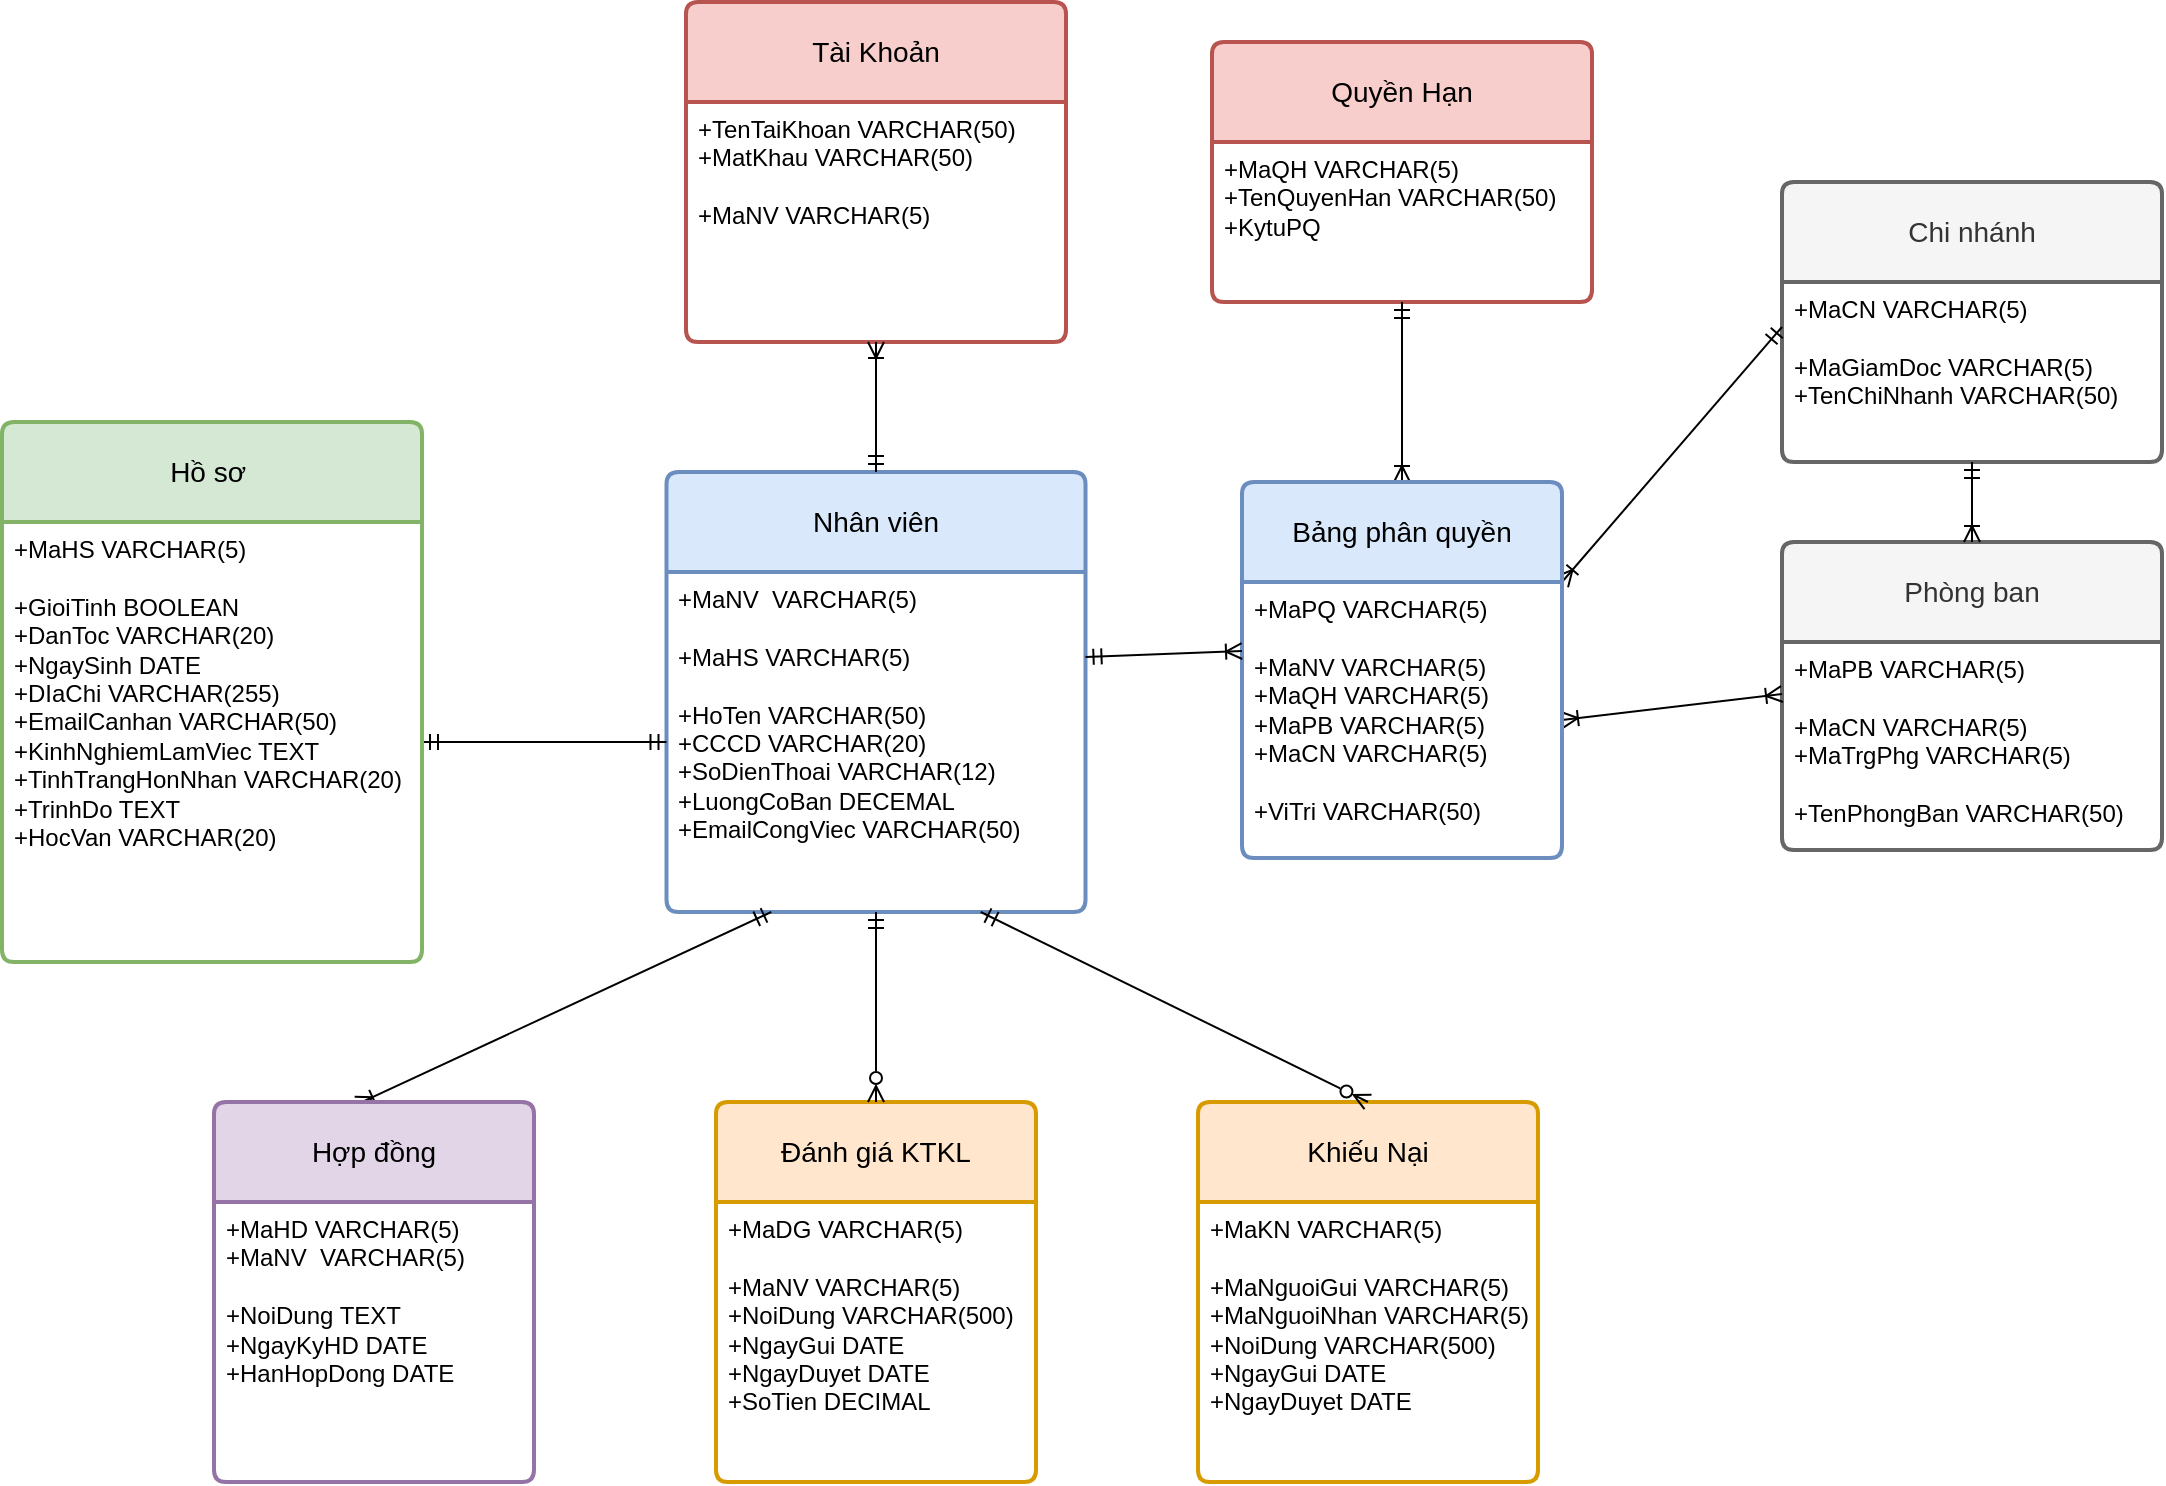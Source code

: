 <mxfile version="22.1.2" type="github">
  <diagram id="C5RBs43oDa-KdzZeNtuy" name="Page-1">
    <mxGraphModel dx="1313" dy="731" grid="1" gridSize="10" guides="1" tooltips="1" connect="1" arrows="1" fold="1" page="1" pageScale="1" pageWidth="1654" pageHeight="1169" math="0" shadow="0">
      <root>
        <mxCell id="WIyWlLk6GJQsqaUBKTNV-0" />
        <mxCell id="WIyWlLk6GJQsqaUBKTNV-1" parent="WIyWlLk6GJQsqaUBKTNV-0" />
        <mxCell id="ZNPZ2HFQagIpgvbCFuVt-0" value="Tài Khoản" style="swimlane;childLayout=stackLayout;horizontal=1;startSize=50;horizontalStack=0;rounded=1;fontSize=14;fontStyle=0;strokeWidth=2;resizeParent=0;resizeLast=1;shadow=0;dashed=0;align=center;arcSize=4;whiteSpace=wrap;html=1;fillColor=#f8cecc;strokeColor=#b85450;" parent="WIyWlLk6GJQsqaUBKTNV-1" vertex="1">
          <mxGeometry x="742" y="200" width="190" height="170" as="geometry" />
        </mxCell>
        <mxCell id="ZNPZ2HFQagIpgvbCFuVt-1" value="+TenTaiKhoan VARCHAR(50)&lt;br&gt;+MatKhau VARCHAR(50)&lt;br&gt;&lt;br&gt;+MaNV VARCHAR(5)" style="align=left;strokeColor=none;fillColor=none;spacingLeft=4;fontSize=12;verticalAlign=top;resizable=0;rotatable=0;part=1;html=1;" parent="ZNPZ2HFQagIpgvbCFuVt-0" vertex="1">
          <mxGeometry y="50" width="190" height="120" as="geometry" />
        </mxCell>
        <mxCell id="ZNPZ2HFQagIpgvbCFuVt-3" value="Quyền Hạn" style="swimlane;childLayout=stackLayout;horizontal=1;startSize=50;horizontalStack=0;rounded=1;fontSize=14;fontStyle=0;strokeWidth=2;resizeParent=0;resizeLast=1;shadow=0;dashed=0;align=center;arcSize=4;whiteSpace=wrap;html=1;fillColor=#f8cecc;strokeColor=#b85450;" parent="WIyWlLk6GJQsqaUBKTNV-1" vertex="1">
          <mxGeometry x="1005" y="220" width="190" height="130" as="geometry" />
        </mxCell>
        <mxCell id="ZNPZ2HFQagIpgvbCFuVt-4" value="+MaQH VARCHAR(5)&lt;br&gt;+TenQuyenHan VARCHAR(50)&lt;br&gt;+KytuPQ" style="align=left;strokeColor=none;fillColor=none;spacingLeft=4;fontSize=12;verticalAlign=top;resizable=0;rotatable=0;part=1;html=1;" parent="ZNPZ2HFQagIpgvbCFuVt-3" vertex="1">
          <mxGeometry y="50" width="190" height="80" as="geometry" />
        </mxCell>
        <mxCell id="ZNPZ2HFQagIpgvbCFuVt-6" value="" style="fontSize=12;html=1;endArrow=ERoneToMany;startArrow=ERmandOne;rounded=0;exitX=0.5;exitY=1;exitDx=0;exitDy=0;entryX=0.5;entryY=0;entryDx=0;entryDy=0;" parent="WIyWlLk6GJQsqaUBKTNV-1" source="ZNPZ2HFQagIpgvbCFuVt-4" target="vgs33g2SCVEM4h5miIkI-0" edge="1">
          <mxGeometry width="100" height="100" relative="1" as="geometry">
            <mxPoint x="622" y="260" as="sourcePoint" />
            <mxPoint x="740" y="230" as="targetPoint" />
          </mxGeometry>
        </mxCell>
        <mxCell id="ZNPZ2HFQagIpgvbCFuVt-7" value="Nhân viên" style="swimlane;childLayout=stackLayout;horizontal=1;startSize=50;horizontalStack=0;rounded=1;fontSize=14;fontStyle=0;strokeWidth=2;resizeParent=0;resizeLast=1;shadow=0;dashed=0;align=center;arcSize=4;whiteSpace=wrap;html=1;fillColor=#dae8fc;strokeColor=#6c8ebf;" parent="WIyWlLk6GJQsqaUBKTNV-1" vertex="1">
          <mxGeometry x="732.25" y="435" width="209.5" height="220" as="geometry">
            <mxRectangle x="95" y="345" width="100" height="50" as="alternateBounds" />
          </mxGeometry>
        </mxCell>
        <mxCell id="ZNPZ2HFQagIpgvbCFuVt-8" value="+MaNV&amp;nbsp; VARCHAR(5)&lt;br&gt;&lt;br&gt;+MaHS VARCHAR(5)&lt;br&gt;&lt;br&gt;+HoTen VARCHAR(50)&lt;br&gt;+CCCD VARCHAR(20)&lt;br&gt;+SoDienThoai VARCHAR(12)&lt;br style=&quot;border-color: var(--border-color);&quot;&gt;+LuongCoBan DECEMAL&lt;br style=&quot;border-color: var(--border-color);&quot;&gt;+EmailCongViec VARCHAR(50)" style="align=left;strokeColor=none;fillColor=none;spacingLeft=4;fontSize=12;verticalAlign=top;resizable=0;rotatable=0;part=1;html=1;" parent="ZNPZ2HFQagIpgvbCFuVt-7" vertex="1">
          <mxGeometry y="50" width="209.5" height="170" as="geometry" />
        </mxCell>
        <mxCell id="ZNPZ2HFQagIpgvbCFuVt-9" value="Phòng ban" style="swimlane;childLayout=stackLayout;horizontal=1;startSize=50;horizontalStack=0;rounded=1;fontSize=14;fontStyle=0;strokeWidth=2;resizeParent=0;resizeLast=1;shadow=0;dashed=0;align=center;arcSize=4;whiteSpace=wrap;html=1;fillColor=#f5f5f5;strokeColor=#666666;fontColor=#333333;" parent="WIyWlLk6GJQsqaUBKTNV-1" vertex="1">
          <mxGeometry x="1290" y="470" width="190" height="154" as="geometry" />
        </mxCell>
        <mxCell id="ZNPZ2HFQagIpgvbCFuVt-10" value="+MaPB VARCHAR(5)&lt;br&gt;&lt;br&gt;+MaCN VARCHAR(5)&lt;br&gt;+MaTrgPhg VARCHAR(5)&lt;br&gt;&lt;br&gt;+TenPhongBan VARCHAR(50)" style="align=left;strokeColor=none;fillColor=none;spacingLeft=4;fontSize=12;verticalAlign=top;resizable=0;rotatable=0;part=1;html=1;" parent="ZNPZ2HFQagIpgvbCFuVt-9" vertex="1">
          <mxGeometry y="50" width="190" height="104" as="geometry" />
        </mxCell>
        <mxCell id="ZNPZ2HFQagIpgvbCFuVt-11" value="Chi nhánh" style="swimlane;childLayout=stackLayout;horizontal=1;startSize=50;horizontalStack=0;rounded=1;fontSize=14;fontStyle=0;strokeWidth=2;resizeParent=0;resizeLast=1;shadow=0;dashed=0;align=center;arcSize=4;whiteSpace=wrap;html=1;fillColor=#f5f5f5;strokeColor=#666666;fontColor=#333333;" parent="WIyWlLk6GJQsqaUBKTNV-1" vertex="1">
          <mxGeometry x="1290" y="290" width="190" height="140" as="geometry" />
        </mxCell>
        <mxCell id="ZNPZ2HFQagIpgvbCFuVt-12" value="+MaCN VARCHAR(5)&lt;br&gt;&lt;br&gt;+MaGiamDoc VARCHAR(5)&lt;br&gt;+TenChiNhanh VARCHAR(50)" style="align=left;strokeColor=none;fillColor=none;spacingLeft=4;fontSize=12;verticalAlign=top;resizable=0;rotatable=0;part=1;html=1;" parent="ZNPZ2HFQagIpgvbCFuVt-11" vertex="1">
          <mxGeometry y="50" width="190" height="90" as="geometry" />
        </mxCell>
        <mxCell id="ZNPZ2HFQagIpgvbCFuVt-17" value="Đánh giá KTKL" style="swimlane;childLayout=stackLayout;horizontal=1;startSize=50;horizontalStack=0;rounded=1;fontSize=14;fontStyle=0;strokeWidth=2;resizeParent=0;resizeLast=1;shadow=0;dashed=0;align=center;arcSize=4;whiteSpace=wrap;html=1;fillColor=#ffe6cc;strokeColor=#d79b00;" parent="WIyWlLk6GJQsqaUBKTNV-1" vertex="1">
          <mxGeometry x="757" y="750" width="160" height="190" as="geometry" />
        </mxCell>
        <mxCell id="ZNPZ2HFQagIpgvbCFuVt-18" value="+MaDG VARCHAR(5)&lt;br&gt;&lt;br&gt;+MaNV VARCHAR(5)&lt;br&gt;+NoiDung VARCHAR(500)&lt;br&gt;+NgayGui DATE&lt;br&gt;+NgayDuyet DATE&lt;br&gt;+SoTien DECIMAL" style="align=left;strokeColor=none;fillColor=none;spacingLeft=4;fontSize=12;verticalAlign=top;resizable=0;rotatable=0;part=1;html=1;" parent="ZNPZ2HFQagIpgvbCFuVt-17" vertex="1">
          <mxGeometry y="50" width="160" height="140" as="geometry" />
        </mxCell>
        <mxCell id="ZNPZ2HFQagIpgvbCFuVt-19" value="Khiếu Nại" style="swimlane;childLayout=stackLayout;horizontal=1;startSize=50;horizontalStack=0;rounded=1;fontSize=14;fontStyle=0;strokeWidth=2;resizeParent=0;resizeLast=1;shadow=0;dashed=0;align=center;arcSize=4;whiteSpace=wrap;html=1;fillColor=#ffe6cc;strokeColor=#d79b00;" parent="WIyWlLk6GJQsqaUBKTNV-1" vertex="1">
          <mxGeometry x="998" y="750" width="170" height="190" as="geometry" />
        </mxCell>
        <mxCell id="ZNPZ2HFQagIpgvbCFuVt-20" value="+MaKN VARCHAR(5)&lt;br&gt;&lt;br&gt;+MaNguoiGui VARCHAR(5)&lt;br&gt;+MaNguoiNhan VARCHAR(5)&lt;br&gt;+NoiDung VARCHAR(500)&lt;br&gt;+NgayGui DATE&lt;br&gt;+NgayDuyet DATE" style="align=left;strokeColor=none;fillColor=none;spacingLeft=4;fontSize=12;verticalAlign=top;resizable=0;rotatable=0;part=1;html=1;" parent="ZNPZ2HFQagIpgvbCFuVt-19" vertex="1">
          <mxGeometry y="50" width="170" height="140" as="geometry" />
        </mxCell>
        <mxCell id="ZNPZ2HFQagIpgvbCFuVt-22" value="" style="fontSize=12;html=1;endArrow=ERmandOne;startArrow=ERoneToMany;rounded=0;entryX=0.5;entryY=1;entryDx=0;entryDy=0;exitX=0.5;exitY=0;exitDx=0;exitDy=0;endFill=0;startFill=0;" parent="WIyWlLk6GJQsqaUBKTNV-1" source="ZNPZ2HFQagIpgvbCFuVt-9" target="ZNPZ2HFQagIpgvbCFuVt-12" edge="1">
          <mxGeometry width="100" height="100" relative="1" as="geometry">
            <mxPoint x="1160" y="590" as="sourcePoint" />
            <mxPoint x="1260" y="490" as="targetPoint" />
          </mxGeometry>
        </mxCell>
        <mxCell id="ZNPZ2HFQagIpgvbCFuVt-25" value="" style="fontSize=12;html=1;endArrow=ERoneToMany;startArrow=ERmandOne;rounded=0;entryX=0.5;entryY=1;entryDx=0;entryDy=0;exitX=0.5;exitY=0;exitDx=0;exitDy=0;endFill=0;" parent="WIyWlLk6GJQsqaUBKTNV-1" source="ZNPZ2HFQagIpgvbCFuVt-7" target="ZNPZ2HFQagIpgvbCFuVt-1" edge="1">
          <mxGeometry width="100" height="100" relative="1" as="geometry">
            <mxPoint x="1122" y="580" as="sourcePoint" />
            <mxPoint x="1222" y="480" as="targetPoint" />
          </mxGeometry>
        </mxCell>
        <mxCell id="ZNPZ2HFQagIpgvbCFuVt-26" value="" style="fontSize=12;html=1;endArrow=ERoneToMany;startArrow=ERoneToMany;rounded=0;entryX=0;entryY=0.25;entryDx=0;entryDy=0;endFill=0;startFill=0;exitX=1;exitY=0.5;exitDx=0;exitDy=0;" parent="WIyWlLk6GJQsqaUBKTNV-1" source="vgs33g2SCVEM4h5miIkI-1" target="ZNPZ2HFQagIpgvbCFuVt-10" edge="1">
          <mxGeometry width="100" height="100" relative="1" as="geometry">
            <mxPoint x="1132" y="540" as="sourcePoint" />
            <mxPoint x="1232" y="440" as="targetPoint" />
          </mxGeometry>
        </mxCell>
        <mxCell id="ZNPZ2HFQagIpgvbCFuVt-28" style="rounded=0;orthogonalLoop=1;jettySize=auto;html=1;exitX=0.5;exitY=1;exitDx=0;exitDy=0;entryX=0.5;entryY=0;entryDx=0;entryDy=0;endArrow=ERzeroToMany;endFill=0;startArrow=ERmandOne;startFill=0;" parent="WIyWlLk6GJQsqaUBKTNV-1" source="ZNPZ2HFQagIpgvbCFuVt-8" target="ZNPZ2HFQagIpgvbCFuVt-17" edge="1">
          <mxGeometry relative="1" as="geometry" />
        </mxCell>
        <mxCell id="ZNPZ2HFQagIpgvbCFuVt-29" style="rounded=0;orthogonalLoop=1;jettySize=auto;html=1;exitX=0.75;exitY=1;exitDx=0;exitDy=0;entryX=0.5;entryY=0;entryDx=0;entryDy=0;endArrow=ERzeroToMany;endFill=0;startArrow=ERmandOne;startFill=0;" parent="WIyWlLk6GJQsqaUBKTNV-1" source="ZNPZ2HFQagIpgvbCFuVt-8" target="ZNPZ2HFQagIpgvbCFuVt-19" edge="1">
          <mxGeometry relative="1" as="geometry">
            <mxPoint x="887" y="515" as="sourcePoint" />
            <mxPoint x="1022" y="670" as="targetPoint" />
          </mxGeometry>
        </mxCell>
        <mxCell id="BqgfRaDOW5Y-3ye9iHRW-14" style="rounded=0;orthogonalLoop=1;jettySize=auto;html=1;entryX=0;entryY=0.5;entryDx=0;entryDy=0;endArrow=ERmandOne;endFill=0;startArrow=ERmandOne;startFill=0;exitX=1;exitY=0.5;exitDx=0;exitDy=0;" parent="WIyWlLk6GJQsqaUBKTNV-1" source="BqgfRaDOW5Y-3ye9iHRW-6" target="ZNPZ2HFQagIpgvbCFuVt-8" edge="1">
          <mxGeometry relative="1" as="geometry" />
        </mxCell>
        <mxCell id="BqgfRaDOW5Y-3ye9iHRW-5" value="Hồ sơ&amp;nbsp;" style="swimlane;childLayout=stackLayout;horizontal=1;startSize=50;horizontalStack=0;rounded=1;fontSize=14;fontStyle=0;strokeWidth=2;resizeParent=0;resizeLast=1;shadow=0;dashed=0;align=center;arcSize=4;whiteSpace=wrap;html=1;fillColor=#d5e8d4;strokeColor=#82b366;" parent="WIyWlLk6GJQsqaUBKTNV-1" vertex="1">
          <mxGeometry x="400" y="410" width="210" height="270" as="geometry" />
        </mxCell>
        <mxCell id="BqgfRaDOW5Y-3ye9iHRW-6" value="+MaHS VARCHAR(5)&lt;br&gt;&lt;br style=&quot;border-color: var(--border-color);&quot;&gt;+GioiTinh BOOLEAN&lt;br style=&quot;border-color: var(--border-color);&quot;&gt;+DanToc VARCHAR(20)&lt;br style=&quot;border-color: var(--border-color);&quot;&gt;+NgaySinh DATE&lt;br style=&quot;border-color: var(--border-color);&quot;&gt;+DIaChi VARCHAR(255)&lt;br style=&quot;border-color: var(--border-color);&quot;&gt;+EmailCanhan VARCHAR(50)&lt;br&gt;+KinhNghiemLamViec TEXT&lt;br&gt;+TinhTrangHonNhan VARCHAR(20)&lt;br&gt;+TrinhDo TEXT&lt;br style=&quot;border-color: var(--border-color);&quot;&gt;+HocVan VARCHAR(20)" style="align=left;strokeColor=none;fillColor=none;spacingLeft=4;fontSize=12;verticalAlign=top;resizable=0;rotatable=0;part=1;html=1;" parent="BqgfRaDOW5Y-3ye9iHRW-5" vertex="1">
          <mxGeometry y="50" width="210" height="220" as="geometry" />
        </mxCell>
        <mxCell id="BqgfRaDOW5Y-3ye9iHRW-13" style="rounded=0;orthogonalLoop=1;jettySize=auto;html=1;entryX=0.25;entryY=1;entryDx=0;entryDy=0;endArrow=ERmandOne;endFill=0;startArrow=ERoneToMany;startFill=0;exitX=0.45;exitY=0.005;exitDx=0;exitDy=0;exitPerimeter=0;" parent="WIyWlLk6GJQsqaUBKTNV-1" source="BqgfRaDOW5Y-3ye9iHRW-9" target="ZNPZ2HFQagIpgvbCFuVt-8" edge="1">
          <mxGeometry relative="1" as="geometry" />
        </mxCell>
        <mxCell id="BqgfRaDOW5Y-3ye9iHRW-9" value="Hợp đồng" style="swimlane;childLayout=stackLayout;horizontal=1;startSize=50;horizontalStack=0;rounded=1;fontSize=14;fontStyle=0;strokeWidth=2;resizeParent=0;resizeLast=1;shadow=0;dashed=0;align=center;arcSize=4;whiteSpace=wrap;html=1;fillColor=#e1d5e7;strokeColor=#9673a6;" parent="WIyWlLk6GJQsqaUBKTNV-1" vertex="1">
          <mxGeometry x="506" y="750" width="160" height="190" as="geometry" />
        </mxCell>
        <mxCell id="BqgfRaDOW5Y-3ye9iHRW-10" value="+MaHD VARCHAR(5)&lt;br&gt;+MaNV&amp;nbsp; VARCHAR(5)&lt;br style=&quot;border-color: var(--border-color);&quot;&gt;&lt;br&gt;+NoiDung TEXT&lt;br&gt;+NgayKyHD DATE&lt;br&gt;+HanHopDong DATE" style="align=left;strokeColor=none;fillColor=none;spacingLeft=4;fontSize=12;verticalAlign=top;resizable=0;rotatable=0;part=1;html=1;" parent="BqgfRaDOW5Y-3ye9iHRW-9" vertex="1">
          <mxGeometry y="50" width="160" height="140" as="geometry" />
        </mxCell>
        <mxCell id="BqgfRaDOW5Y-3ye9iHRW-17" style="rounded=0;orthogonalLoop=1;jettySize=auto;html=1;entryX=0;entryY=0.25;entryDx=0;entryDy=0;exitX=1;exitY=0;exitDx=0;exitDy=0;endArrow=ERmandOne;endFill=0;startArrow=ERoneToMany;startFill=0;" parent="WIyWlLk6GJQsqaUBKTNV-1" source="vgs33g2SCVEM4h5miIkI-1" target="ZNPZ2HFQagIpgvbCFuVt-12" edge="1">
          <mxGeometry relative="1" as="geometry" />
        </mxCell>
        <mxCell id="vgs33g2SCVEM4h5miIkI-0" value="Bảng phân quyền" style="swimlane;childLayout=stackLayout;horizontal=1;startSize=50;horizontalStack=0;rounded=1;fontSize=14;fontStyle=0;strokeWidth=2;resizeParent=0;resizeLast=1;shadow=0;dashed=0;align=center;arcSize=4;whiteSpace=wrap;html=1;fillColor=#dae8fc;strokeColor=#6c8ebf;" vertex="1" parent="WIyWlLk6GJQsqaUBKTNV-1">
          <mxGeometry x="1020" y="440" width="160" height="188" as="geometry" />
        </mxCell>
        <mxCell id="vgs33g2SCVEM4h5miIkI-1" value="+MaPQ VARCHAR(5)&lt;br&gt;&lt;br style=&quot;border-color: var(--border-color);&quot;&gt;+MaNV VARCHAR(5)&lt;br style=&quot;border-color: var(--border-color);&quot;&gt;+MaQH VARCHAR(5)&lt;br&gt;+MaPB VARCHAR(5)&lt;br&gt;+MaCN VARCHAR(5)&lt;br&gt;&lt;br style=&quot;border-color: var(--border-color);&quot;&gt;+ViTri VARCHAR(50)" style="align=left;strokeColor=none;fillColor=none;spacingLeft=4;fontSize=12;verticalAlign=top;resizable=0;rotatable=0;part=1;html=1;" vertex="1" parent="vgs33g2SCVEM4h5miIkI-0">
          <mxGeometry y="50" width="160" height="138" as="geometry" />
        </mxCell>
        <mxCell id="vgs33g2SCVEM4h5miIkI-3" value="" style="fontSize=12;html=1;endArrow=ERoneToMany;startArrow=ERmandOne;rounded=0;entryX=0;entryY=0.25;entryDx=0;entryDy=0;exitX=1;exitY=0.25;exitDx=0;exitDy=0;endFill=0;" edge="1" parent="WIyWlLk6GJQsqaUBKTNV-1" source="ZNPZ2HFQagIpgvbCFuVt-8" target="vgs33g2SCVEM4h5miIkI-1">
          <mxGeometry width="100" height="100" relative="1" as="geometry">
            <mxPoint x="847" y="420" as="sourcePoint" />
            <mxPoint x="715" y="360" as="targetPoint" />
          </mxGeometry>
        </mxCell>
      </root>
    </mxGraphModel>
  </diagram>
</mxfile>
